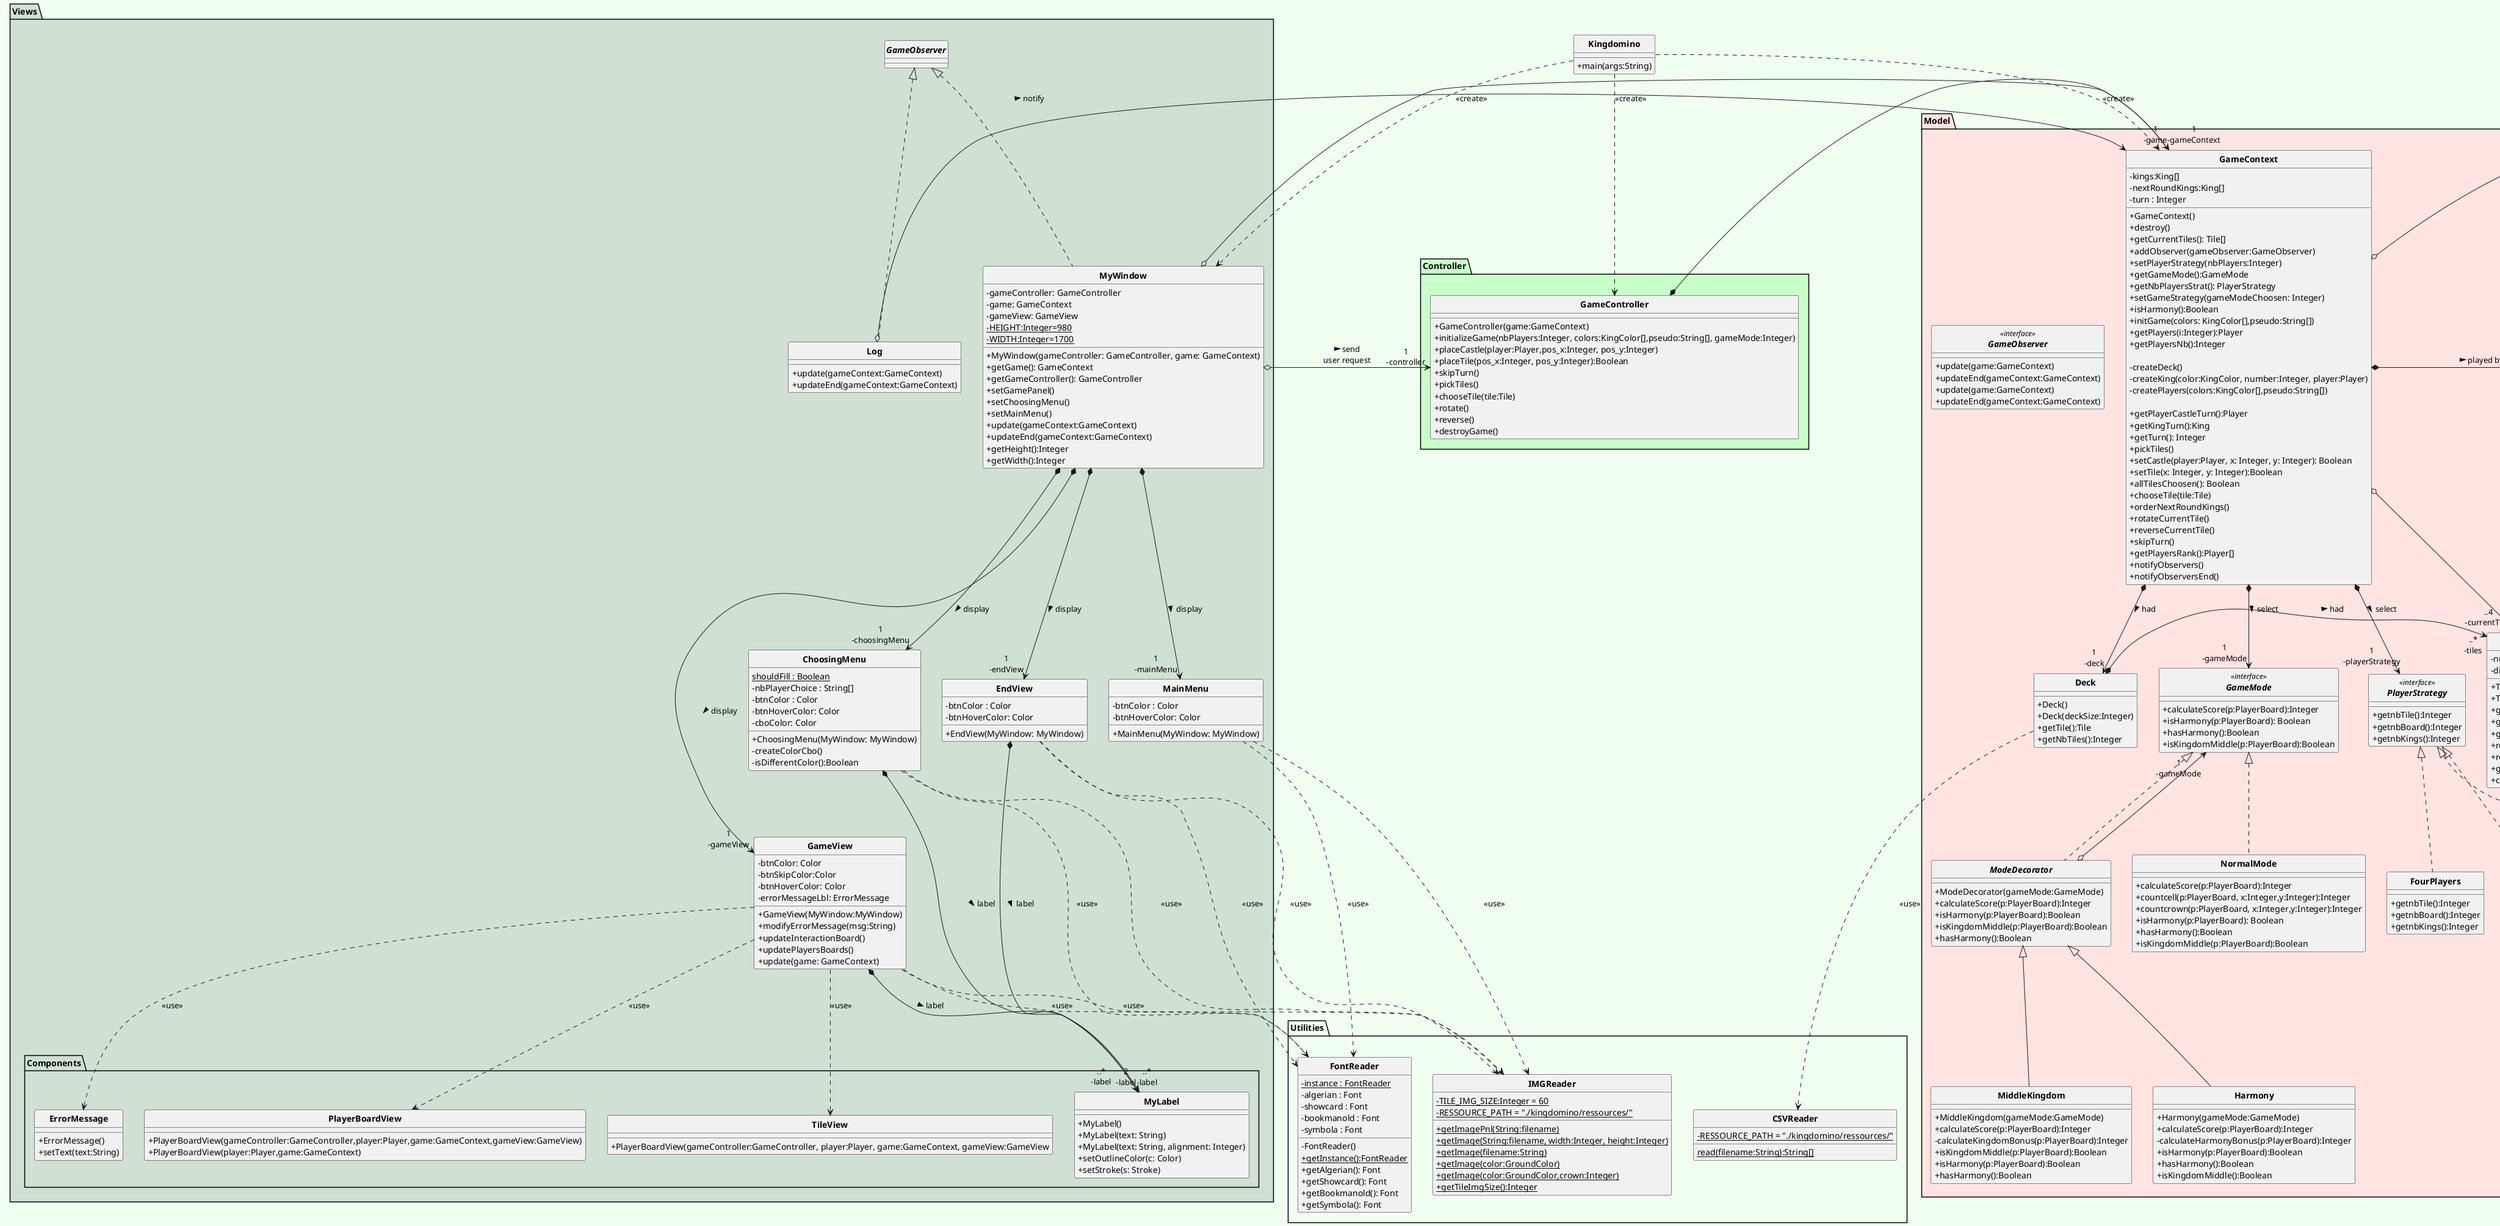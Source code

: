@startuml
'https://plantuml.com/sequence-diagram
'skinparam style strictuml
skinparam style strictuml
skinparam classAttributeIconSize 0
skinparam classFontStyle Bold
hide enum methods
skinparam BackgroundColor HoneyDew

package Controller #technology{

    class GameController{

        +GameController(game:GameContext)
        +initializeGame(nbPlayers:Integer, colors:KingColor[],pseudo:String[], gameMode:Integer)
        +placeCastle(player:Player,pos_x:Integer, pos_y:Integer)
        +placeTile(pos_x:Integer, pos_y:Integer):Boolean
        +skipTurn()
        +pickTiles()
        +chooseTile(tile:Tile)
        +rotate()
        +reverse()
        +destroyGame()
    }
}
package Model #mistyrose{

    class Castle implements Positionnable{
        +getColor():GroundColor
        +getCrownNumber():Integer
        +isGroundCounted():Boolean
        +isCrownCounted():Boolean
        +setGroundCounted(groundCounted:Boolean)
        +setCrownCounted(crownCounted:Boolean)
    }

    class Deck{

        +Deck()
        +Deck(deckSize:Integer)
        +getTile():Tile
        +getNbTiles():Integer
    }

    enum Direction{
        NORTH
        SOUTH
        EAST
        WEST
    }

    class TwoPlayers implements PlayerStrategy{
        +getnbTile():Integer
        +getnbBoard():Integer
        +getnbKings():Integer
    }

    class ThreePlayers implements PlayerStrategy{
        +getnbTile():Integer
        +getnbBoard():Integer
        +getnbKings():Integer
    }

    class FourPlayers implements PlayerStrategy{
        +getnbTile():Integer
        +getnbBoard():Integer
        +getnbKings():Integer
    }

    class GameContext{
        -kings:King[]
        -nextRoundKings:King[]
        -turn : Integer

        +GameContext()
        +destroy()
        +getCurrentTiles(): Tile[]
        +addObserver(gameObserver:GameObserver)
        +setPlayerStrategy(nbPlayers:Integer)
        +getGameMode():GameMode
        +getNbPlayersStrat(): PlayerStrategy
        +setGameStrategy(gameModeChoosen: Integer)
        +isHarmony():Boolean
        +initGame(colors: KingColor[],pseudo:String[])
        +getPlayers(i:Integer):Player
        +getPlayersNb():Integer

        -createDeck()
        -createKing(color:KingColor, number:Integer, player:Player)
        -createPlayers(colors:KingColor[],pseudo:String[])

        +getPlayerCastleTurn():Player
        +getKingTurn():King
        +getTurn(): Integer
        +pickTiles()
        +setCastle(player:Player, x: Integer, y: Integer): Boolean
        +setTile(x: Integer, y: Integer):Boolean
        +allTilesChoosen(): Boolean
        +chooseTile(tile:Tile)
        +orderNextRoundKings()
        +rotateCurrentTile()
        +reverseCurrentTile()
        +skipTurn()
        +getPlayersRank():Player[]
        +notifyObservers()
        +notifyObserversEnd()
    }

    interface GameMode <<interface>>{
        +calculateScore(p:PlayerBoard):Integer
        +isHarmony(p:PlayerBoard): Boolean
        +hasHarmony():Boolean
        +isKingdomMiddle(p:PlayerBoard):Boolean
    }

    interface GameObserver <<interface>>{
        +update(game:GameContext)
        +updateEnd(gameContext:GameContext)
    }

    class Ground implements Positionnable{
        -crownNumber:Integer
        -groundCounted:Boolean
        -crownCounted:Boolean

        +Ground(color:GroundColor, crownNumber:Integer)
        +isGroundCounted():Boolean
        +isCrownCounted():Boolean
        +setCrownCounted(crownNumber:Boolean)
        +setGroundCounted(groundCounted:Boolean)
        +getColor():GroundColor
        +getCrownNumber:Integer
    }

    enum GroundColor{
        -GREY
        -BLUE
        -DARKGREEN
        -BLACK
        -BROWN
        -YELLOW
        -LIGHTGREEN
        +{static}+getColor(String:color):GroundColor
    }

    interface GameObserver <<interface>>{
         +update(game:GameContext)
         +updateEnd(gameContext:GameContext)
    }

    class Harmony extends ModeDecorator{
        +Harmony(gameMode:GameMode)
        +calculateScore(p:PlayerBoard):Integer
        -calculateHarmonyBonus(p:PlayerBoard):Integer
        +isHarmony(p:PlayerBoard):Boolean
        +hasHarmony():Boolean
        +isKingdomMiddle():Boolean
    }

    class King{
        -player:Player
        -choosenTile:Tile[]

        +King(color:KingColor, player:Player)
        +getColor():KingColor
        +setChoosenTile(tile:Tile)
        +removeTile()
        +getTile():Tile
        +getPlayer():Player
    }

    enum KingColor{
        PINK
        BLUE
        GREEN
        YELLOW
    }

    class MiddleKingdom extends ModeDecorator{
        +MiddleKingdom(gameMode:GameMode)
        +calculateScore(p:PlayerBoard):Integer
        -calculateKingdomBonus(p:PlayerBoard):Integer
        +isKingdomMiddle(p:PlayerBoard):Boolean
        +isHarmony(p:PlayerBoard):Boolean
        +hasHarmony():Boolean
    }

    abstract class ModeDecorator implements GameMode{
        +ModeDecorator(gameMode:GameMode)
        +calculateScore(p:PlayerBoard):Integer
        +isHarmony(p:PlayerBoard):Boolean
        +isKingdomMiddle(p:PlayerBoard):Boolean
        +hasHarmony():Boolean
    }

    class NormalMode implements GameMode{
        +calculateScore(p:PlayerBoard):Integer
        +countcell(p:PlayerBoard, x:Integer,y:Integer):Integer
        +countcrown(p:PlayerBoard, x:Integer,y:Integer):Integer
        +isHarmony(p:PlayerBoard): Boolean
        +hasHarmony():Boolean
        +isKingdomMiddle(p:PlayerBoard):Boolean
    }

    class Player{
        -playerName:String

        +Player(color:KingColor,pName:String,board:PlayerBoard)
        +getPlayerColor():KingColor
        +getPlayerName():String
        +getBoard():PlayerBoard
    }

    class PlayerBoard{
        -BOARD_SIZE:Integer=5

        +PlayerBoard()
        +PlayerBoard(castle:Castle)
        +setCastle(x:Integer,y:Integer,castle:Castle):Boolean
        +setTile(x:Integer,y:Integer,dir:Direction,tile:Tile):Boolean
        +getRightXY(x:Integer,y:Integer, dir:Direction):Integer[]
        +isPosable(x:Integer,y:Integer):Boolean
        +isPlayable(tile:Tile):Boolean
        +isSameGround(x:Integer,y:Integer, ground:Ground):Boolean
        +getPositionnable(x:Integer, y:Integer):Positionnable
        +getBOARD_SIZE():Integer
    }

    interface PlayerStrategy <<interface>>{
        +getnbTile():Integer
        +getnbBoard():Integer
        +getnbKings():Integer
    }

    interface Positionnable <<interface>>{
        +getColor():GroundColor
        +getCrownNumber():Integer
        +isGroundCounted():Boolean
        +isCrownCounted():Boolean
        +setGroundCounted(groundCounted:Boolean)
        +setCrownCounted(crownCounted:Boolean)
    }

    ' pas implémenter car on implémente pas les classes propres à Java
    class Tile{
        -number:Integer
        -direction:Direction

        +Tile(number:Integer):Tile
        +Tile(number:Integer,left:Ground, right:Ground):Tile
        +getLeft():Ground
        +getRight():Ground
        +getNumber():Integer
        +rotate()
        +reverse()
        +getDirection():Direction
        +compareTo(o:Tile):Integer
    }

}

package Utilities{
    class CSVReader{
        {static} - RESSOURCE_PATH = "./kingdomino/ressources/"
        {static} read(filename:String):String[]
    }

    class FontReader{
        {static} - instance : FontReader
        -algerian : Font
        -showcard : Font
        -bookmanold : Font
        -symbola : Font

        -FontReader()
        {static}+getInstance():FontReader
        +getAlgerian(): Font
        +getShowcard(): Font
        +getBookmanold(): Font
        +getSymbola(): Font
    }

    class IMGReader{
        {static}-TILE_IMG_SIZE:Integer = 60
        {static} - RESSOURCE_PATH = "./kingdomino/ressources/"
        {static}+getImagePnl(String:filename)
        {static}+getImage(String:filename, width:Integer, height:Integer)
        {static}+getImage(filename:String)
        {static}+getImage(color:GroundColor)
        {static}+getImage(color:GroundColor,crown:Integer)
        {static}+getTileImgSize():Integer
    }
}

package Views #D0E1D4{
    package Components{
        class ErrorMessage{
            +ErrorMessage()
            +setText(text:String)
        }

        class MyLabel{
            +MyLabel()
            +MyLabel(text: String)
            +MyLabel(text: String, alignment: Integer)
            +setOutlineColor(c: Color)
            +setStroke(s: Stroke)
        }

        class PlayerBoardView{
            +PlayerBoardView(gameController:GameController,player:Player,game:GameContext,gameView:GameView)
            +PlayerBoardView(player:Player,game:GameContext)
        }

        class TileView{
            +PlayerBoardView(gameController:GameController, player:Player, game:GameContext, gameView:GameView
        }
    }

    class ChoosingMenu{
         {static}shouldFill : Boolean
         -nbPlayerChoice : String[]
         -btnColor : Color
         -btnHoverColor: Color
         -cboColor: Color

         +ChoosingMenu(MyWindow: MyWindow)
         -createColorCbo()
         -isDifferentColor():Boolean
    }

    class EndView{
        -btnColor : Color
        -btnHoverColor: Color

        +EndView(MyWindow: MyWindow)

    }

    class GameView{

        -btnColor: Color
        -btnSkipColor:Color
        -btnHoverColor: Color
        -errorMessageLbl: ErrorMessage

        +GameView(MyWindow:MyWindow)
        +modifyErrorMessage(msg:String)
        +updateInteractionBoard()
        +updatePlayersBoards()
        +update(game: GameContext)
    }

    class Log implements GameObserver{
        +update(gameContext:GameContext)
        +updateEnd(gameContext:GameContext)
    }

    class MainMenu{
        -btnColor : Color
        -btnHoverColor: Color

        +MainMenu(MyWindow: MyWindow)
    }
    class MyWindow implements GameObserver{
        -gameController: GameController
        -game: GameContext
        -gameView: GameView
        {static}-HEIGHT:Integer=980
        {static}-WIDTH:Integer=1700

        +MyWindow(gameController: GameController, game: GameContext)
        +getGame(): GameContext
        +getGameController(): GameController
        +setGamePanel()
        +setChoosingMenu()
        +setMainMenu()
        +update(gameContext:GameContext)
        +updateEnd(gameContext:GameContext)
        +getHeight():Integer
        +getWidth():Integer
    }
}

class Kingdomino{
    +main(args:String)
}

'les liaisons
'KingDomino crée le controller la fenetre et le contexte
Kingdomino ..> GameController : <<create>>
Kingdomino ..> MyWindow : <<create>>
Kingdomino .> GameContext : <<create>>

'GameContext est composé
 ' -d'une pile de tuile
GameContext *--> "1\n-deck" Deck : > had
 ' -d'un mode de jeu
GameContext *-->"1\n-gameMode"GameMode : > select
' d'une stratégie
GameContext *--> "1\n-playerStrategy" PlayerStrategy :  > select
'de joueurs
GameContext *-> "2..4\n-players" Player :  > played by
'aggrégation ! Tile
GameContext o--> "..4\n-currentTiles"Tile
'GameContext va avoir besoin de gameobserver
GameContext o->"..n\n-observers" GameObserver : > observes

'GameController est composé de GameContext
GameController *--> "1\n-gameContext" GameContext

'Player est composé d'un plateau de jeu et de roi
Player *-> "1\n-board"PlayerBoard : > had
Player*-->"1..2\n-kings"King : > had

'PlayerBoard contient de positionnable
PlayerBoard o-->"1\n-board"Positionnable: > contains

'Log va notifier GameContext
Log o-> GameContext: > notify

'la pile est composé de tuile
Deck *-> "..*\n-tiles"Tile : > had

'Ground est composé de GroundColor
Ground *-->"1\n-color"GroundColor: > composed

'Tile contient un coté droit et un coté gauche qui sont des grounds
Tile *-> "1-left\n1-right"Ground

'On utilise decorator en fonction de GameMode
ModeDecorator o--> "1\n-gameMode"GameMode

'King est composé d'une couleur
King *---> "1\n-kingcolor" KingColor : > had
'Castle est composé d'une couleur
Castle *--> "1\n-kingcolor" KingColor : > had

'LES VUES MyWindow va afficher les vues suivantes
MyWindow  *--> "1\n-gameView" GameView : > display
MyWindow  *--> "1\n-mainMenu" MainMenu : > display
MyWindow  *--> "1\n-choosingMenu" ChoosingMenu : > display
MyWindow  *--> "1\n-endView" EndView : > display

'MyWindow a besoin du controlleur et du gamecontext
MyWindow o-> "1\n-controller" GameController : > send \nuser request
MyWindow  o-> "1\n-game"GameContext

'les vues utilisent les labels
GameView *->"2\n-label"MyLabel : > label
EndView *->"..*\n-label"MyLabel : > label
ChoosingMenu *---> "..*\n-label" MyLabel : > label

'USES
'PlayerBoard va utiliser les directions
PlayerBoard .> Direction : <<use>>

'Deck va utiliser CSVReader
Deck ...> CSVReader :  <<use>>

EndView ..> IMGReader : <<use>>
GameView ..> IMGReader: <<use>>
ChoosingMenu .> IMGReader : <<use>>
MainMenu .> IMGReader : <<use>>

EndView ..>FontReader :<<use>>
GameView .>FontReader :<<use>>
ChoosingMenu .>FontReader :<<use>>
MainMenu .>FontReader :<<use>>

GameView ..>TileView : <<use>>
GameView ..>PlayerBoardView : <<use>>
GameView ..>ErrorMessage : <<use>>

@enduml